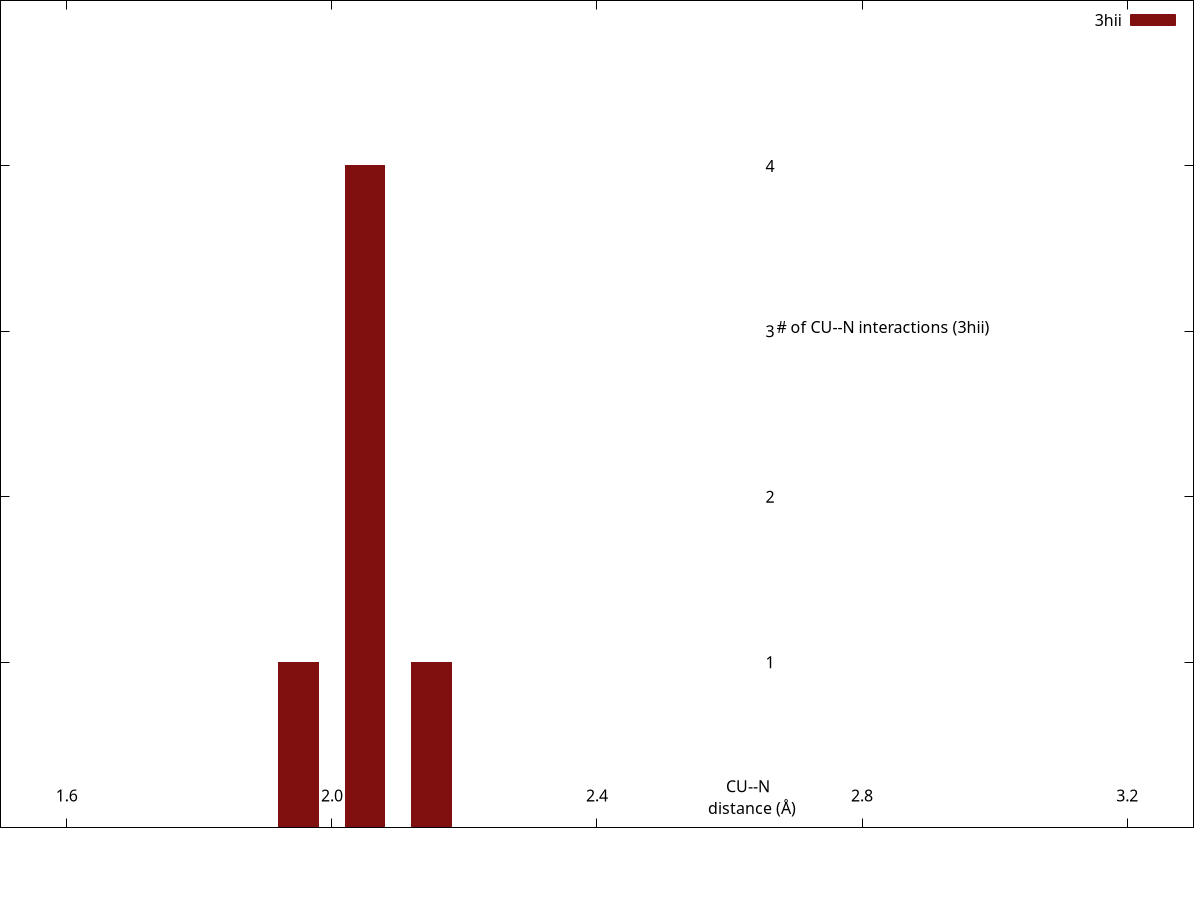 set encoding iso_8859_1
set terminal pngcairo transparent enhanced size 340, 160 font "Arial Bold,10"
set output "/var/www/html/csgid/app/webroot/neighborhood_temp/3hii/CU--N.png"
set lmargin at screen 0.00
set bmargin at screen 0.08
set rmargin at screen 0.995
set tmargin at screen 1.00
set xrange [1.5:3.3]
set format x "%3.1f"
set xtics 1.6,0.4,3.2
set xtics offset 0,graph 0.065
set yrange [0:17216.4]
unset ytics
set y2range [0:5]
set y2tics 1,1,4
set y2tics offset -49,graph 0.00
set y2tics mirror
set view 80,45
set key top right
set boxwidth 0.06
set style fill solid 1.0
set xlabel "CU--N \n distance (\305)" offset 17,4.4
set y2label "# of CU--N interactions (3hii)" offset -40,4 rotate by 0
plot "-" using ($1+0.05):2 with boxes lc rgb "#801010" axis x1y2 title "3hii", \
     "/var/www/html/csgid/app/webroot/neighborhood_temp/csd_metal_distances/CU--N.csv" using ($1+0.025):2 with linespoints linewidth 2 pointtype 7 pointsize 0.2 lc rgb "#074a7e" title "CSD^{4}" axis x1y1
1.9	1
2	4
2.1	1
e
